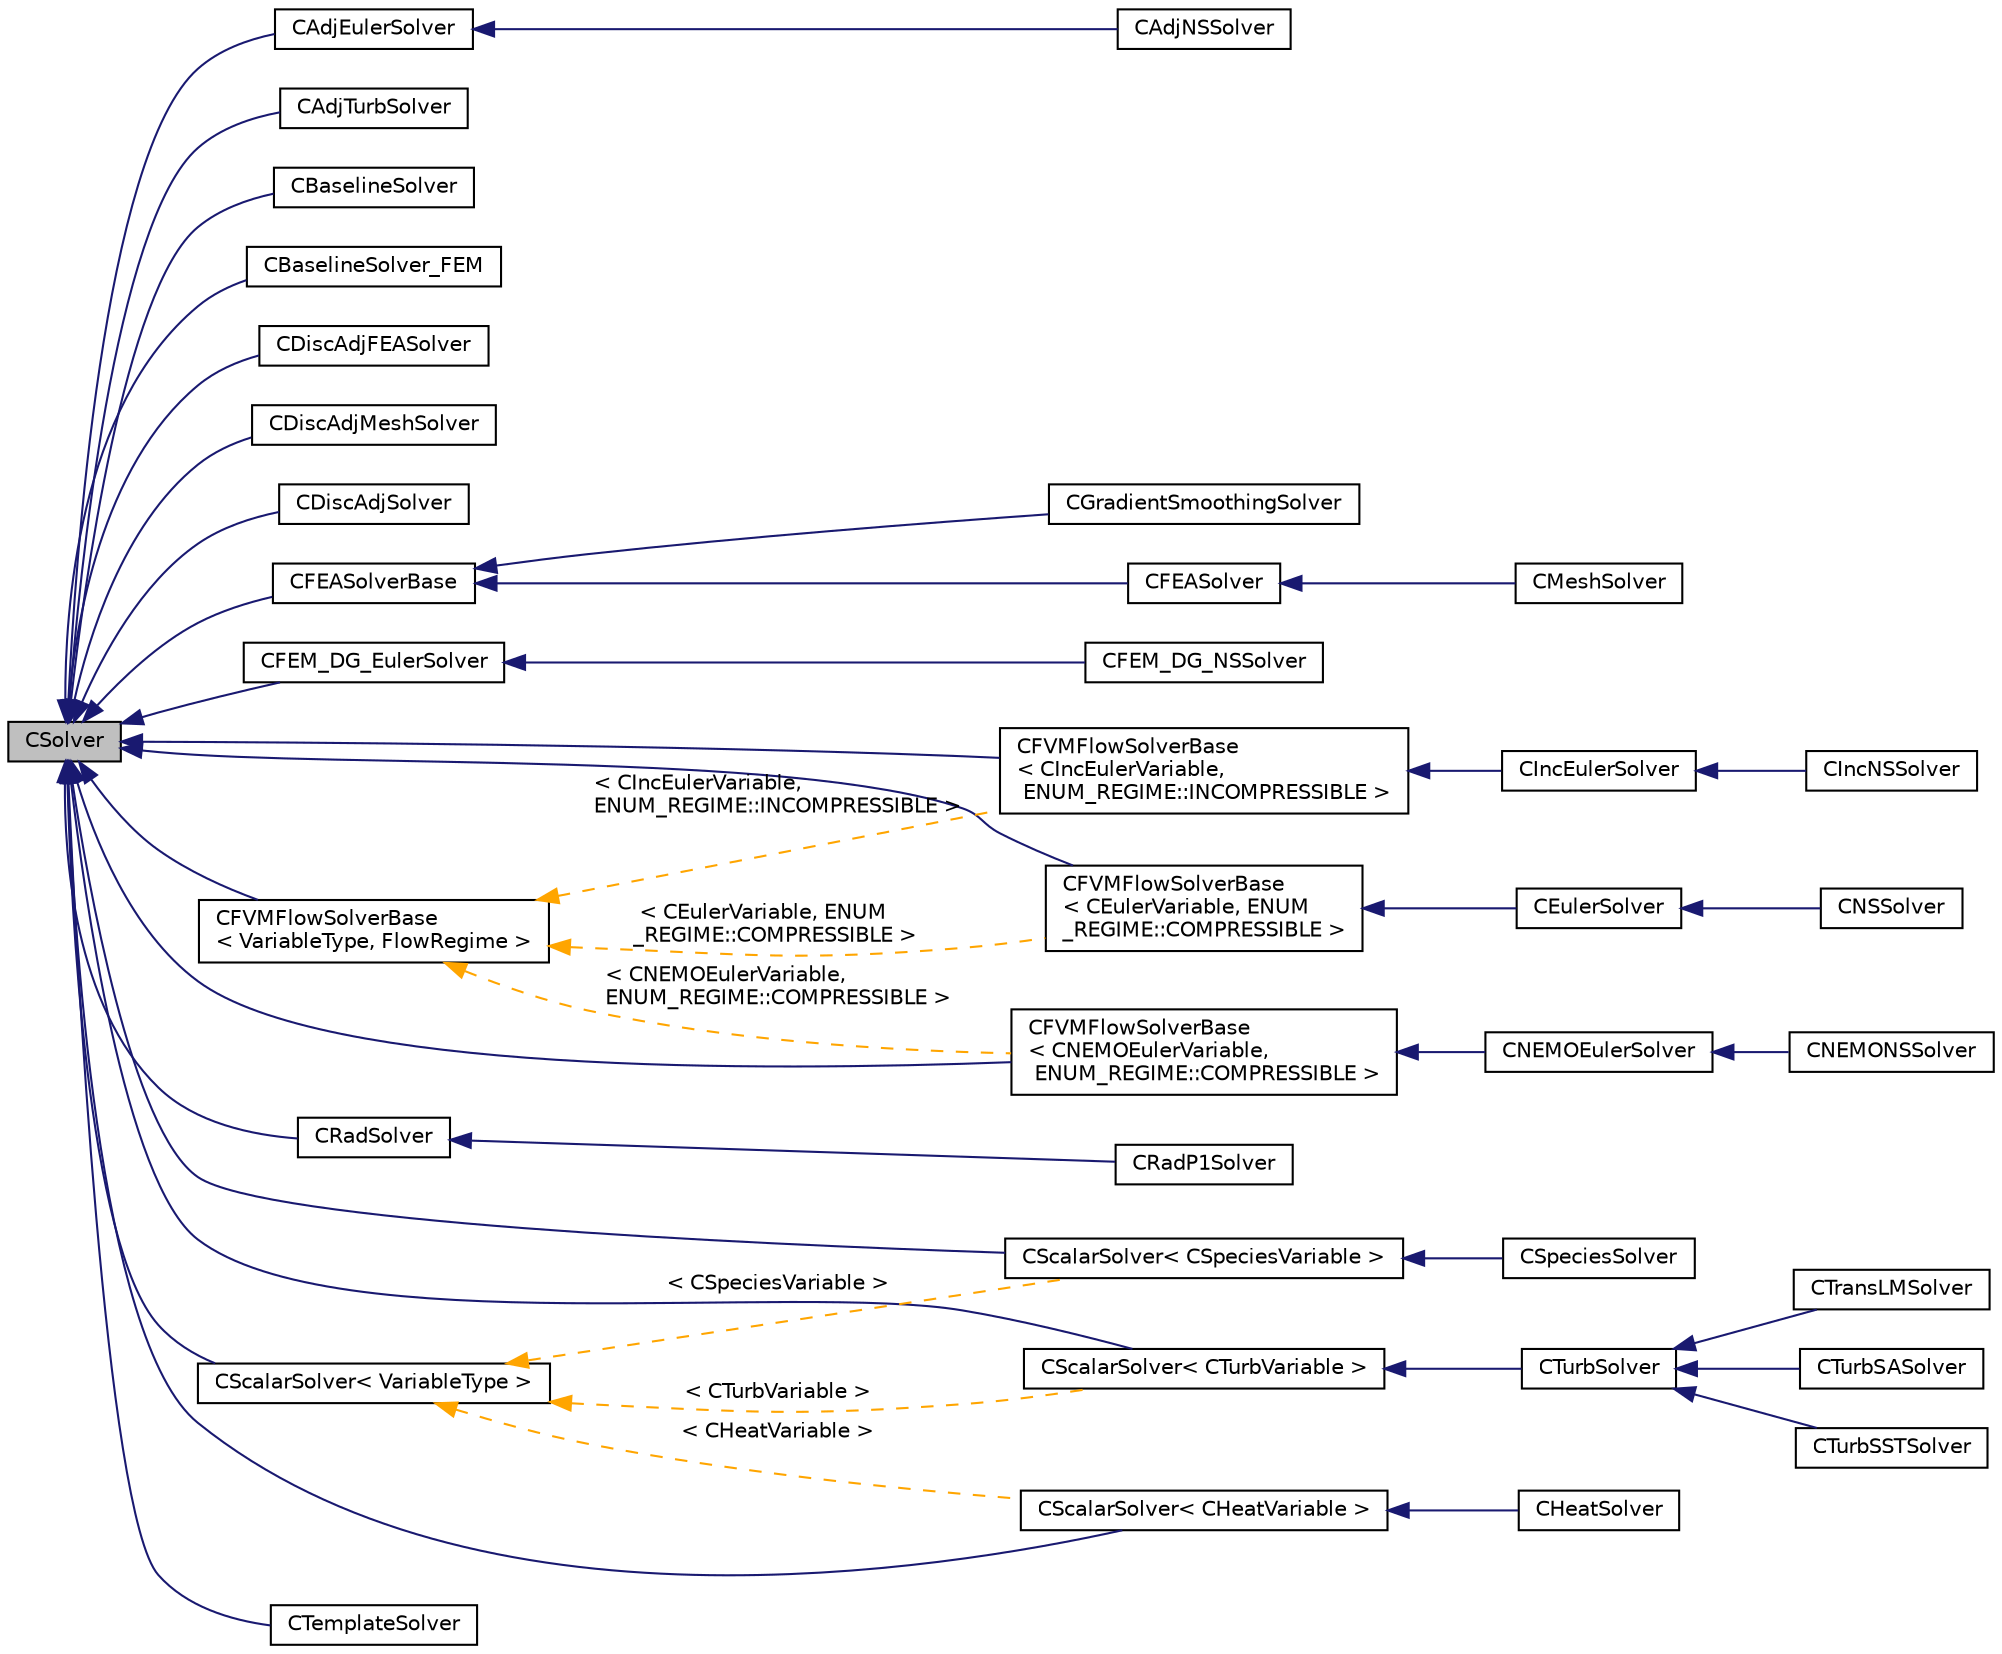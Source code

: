 digraph "CSolver"
{
 // LATEX_PDF_SIZE
  edge [fontname="Helvetica",fontsize="10",labelfontname="Helvetica",labelfontsize="10"];
  node [fontname="Helvetica",fontsize="10",shape=record];
  rankdir="LR";
  Node1 [label="CSolver",height=0.2,width=0.4,color="black", fillcolor="grey75", style="filled", fontcolor="black",tooltip=" "];
  Node1 -> Node2 [dir="back",color="midnightblue",fontsize="10",style="solid",fontname="Helvetica"];
  Node2 [label="CAdjEulerSolver",height=0.2,width=0.4,color="black", fillcolor="white", style="filled",URL="$classCAdjEulerSolver.html",tooltip="Main class for defining the Euler's adjoint flow solver."];
  Node2 -> Node3 [dir="back",color="midnightblue",fontsize="10",style="solid",fontname="Helvetica"];
  Node3 [label="CAdjNSSolver",height=0.2,width=0.4,color="black", fillcolor="white", style="filled",URL="$classCAdjNSSolver.html",tooltip="Main class for defining the Navier-Stokes' adjoint flow solver."];
  Node1 -> Node4 [dir="back",color="midnightblue",fontsize="10",style="solid",fontname="Helvetica"];
  Node4 [label="CAdjTurbSolver",height=0.2,width=0.4,color="black", fillcolor="white", style="filled",URL="$classCAdjTurbSolver.html",tooltip="Main class for defining the adjoint turbulence model solver."];
  Node1 -> Node5 [dir="back",color="midnightblue",fontsize="10",style="solid",fontname="Helvetica"];
  Node5 [label="CBaselineSolver",height=0.2,width=0.4,color="black", fillcolor="white", style="filled",URL="$classCBaselineSolver.html",tooltip="Main class for defining a baseline solution from a restart file (for output)."];
  Node1 -> Node6 [dir="back",color="midnightblue",fontsize="10",style="solid",fontname="Helvetica"];
  Node6 [label="CBaselineSolver_FEM",height=0.2,width=0.4,color="black", fillcolor="white", style="filled",URL="$classCBaselineSolver__FEM.html",tooltip="Main class for defining a baseline solution from a restart file for the DG-FEM solver output."];
  Node1 -> Node7 [dir="back",color="midnightblue",fontsize="10",style="solid",fontname="Helvetica"];
  Node7 [label="CDiscAdjFEASolver",height=0.2,width=0.4,color="black", fillcolor="white", style="filled",URL="$classCDiscAdjFEASolver.html",tooltip="Main class for defining the discrete adjoint solver for FE structural problems."];
  Node1 -> Node8 [dir="back",color="midnightblue",fontsize="10",style="solid",fontname="Helvetica"];
  Node8 [label="CDiscAdjMeshSolver",height=0.2,width=0.4,color="black", fillcolor="white", style="filled",URL="$classCDiscAdjMeshSolver.html",tooltip="Main class for defining the discrete adjoint solver for mesh deformation problems."];
  Node1 -> Node9 [dir="back",color="midnightblue",fontsize="10",style="solid",fontname="Helvetica"];
  Node9 [label="CDiscAdjSolver",height=0.2,width=0.4,color="black", fillcolor="white", style="filled",URL="$classCDiscAdjSolver.html",tooltip="Main class for defining the discrete adjoint solver."];
  Node1 -> Node10 [dir="back",color="midnightblue",fontsize="10",style="solid",fontname="Helvetica"];
  Node10 [label="CFEASolverBase",height=0.2,width=0.4,color="black", fillcolor="white", style="filled",URL="$classCFEASolverBase.html",tooltip="Base class for FEM elasticity solvers."];
  Node10 -> Node11 [dir="back",color="midnightblue",fontsize="10",style="solid",fontname="Helvetica"];
  Node11 [label="CFEASolver",height=0.2,width=0.4,color="black", fillcolor="white", style="filled",URL="$classCFEASolver.html",tooltip="Main class for defining a FEM solver for elastic structural problems."];
  Node11 -> Node12 [dir="back",color="midnightblue",fontsize="10",style="solid",fontname="Helvetica"];
  Node12 [label="CMeshSolver",height=0.2,width=0.4,color="black", fillcolor="white", style="filled",URL="$classCMeshSolver.html",tooltip="Mesh deformation solver (pseudo elasticity)."];
  Node10 -> Node13 [dir="back",color="midnightblue",fontsize="10",style="solid",fontname="Helvetica"];
  Node13 [label="CGradientSmoothingSolver",height=0.2,width=0.4,color="black", fillcolor="white", style="filled",URL="$classCGradientSmoothingSolver.html",tooltip="Main class for defining a Sobolev-based gradient smoothing."];
  Node1 -> Node14 [dir="back",color="midnightblue",fontsize="10",style="solid",fontname="Helvetica"];
  Node14 [label="CFEM_DG_EulerSolver",height=0.2,width=0.4,color="black", fillcolor="white", style="filled",URL="$classCFEM__DG__EulerSolver.html",tooltip="Main class for defining the Euler Discontinuous Galerkin finite element flow solver."];
  Node14 -> Node15 [dir="back",color="midnightblue",fontsize="10",style="solid",fontname="Helvetica"];
  Node15 [label="CFEM_DG_NSSolver",height=0.2,width=0.4,color="black", fillcolor="white", style="filled",URL="$classCFEM__DG__NSSolver.html",tooltip="Main class for defining the Navier-Stokes Discontinuous Galerkin finite element flow solver."];
  Node1 -> Node16 [dir="back",color="midnightblue",fontsize="10",style="solid",fontname="Helvetica"];
  Node16 [label="CFVMFlowSolverBase\l\< VariableType, FlowRegime \>",height=0.2,width=0.4,color="black", fillcolor="white", style="filled",URL="$classCFVMFlowSolverBase.html",tooltip=" "];
  Node16 -> Node17 [dir="back",color="orange",fontsize="10",style="dashed",label=" \< CEulerVariable, ENUM\l_REGIME::COMPRESSIBLE \>" ,fontname="Helvetica"];
  Node17 [label="CFVMFlowSolverBase\l\< CEulerVariable, ENUM\l_REGIME::COMPRESSIBLE \>",height=0.2,width=0.4,color="black", fillcolor="white", style="filled",URL="$classCFVMFlowSolverBase.html",tooltip=" "];
  Node17 -> Node18 [dir="back",color="midnightblue",fontsize="10",style="solid",fontname="Helvetica"];
  Node18 [label="CEulerSolver",height=0.2,width=0.4,color="black", fillcolor="white", style="filled",URL="$classCEulerSolver.html",tooltip="Class for compressible inviscid flow problems, serves as base for Navier-Stokes/RANS."];
  Node18 -> Node19 [dir="back",color="midnightblue",fontsize="10",style="solid",fontname="Helvetica"];
  Node19 [label="CNSSolver",height=0.2,width=0.4,color="black", fillcolor="white", style="filled",URL="$classCNSSolver.html",tooltip="Main class for defining the Navier-Stokes flow solver."];
  Node16 -> Node20 [dir="back",color="orange",fontsize="10",style="dashed",label=" \< CIncEulerVariable,\l ENUM_REGIME::INCOMPRESSIBLE \>" ,fontname="Helvetica"];
  Node20 [label="CFVMFlowSolverBase\l\< CIncEulerVariable,\l ENUM_REGIME::INCOMPRESSIBLE \>",height=0.2,width=0.4,color="black", fillcolor="white", style="filled",URL="$classCFVMFlowSolverBase.html",tooltip=" "];
  Node20 -> Node21 [dir="back",color="midnightblue",fontsize="10",style="solid",fontname="Helvetica"];
  Node21 [label="CIncEulerSolver",height=0.2,width=0.4,color="black", fillcolor="white", style="filled",URL="$classCIncEulerSolver.html",tooltip="Main class for defining the incompressible Euler flow solver."];
  Node21 -> Node22 [dir="back",color="midnightblue",fontsize="10",style="solid",fontname="Helvetica"];
  Node22 [label="CIncNSSolver",height=0.2,width=0.4,color="black", fillcolor="white", style="filled",URL="$classCIncNSSolver.html",tooltip="Main class for defining the incompressible Navier-Stokes flow solver."];
  Node16 -> Node23 [dir="back",color="orange",fontsize="10",style="dashed",label=" \< CNEMOEulerVariable,\l ENUM_REGIME::COMPRESSIBLE \>" ,fontname="Helvetica"];
  Node23 [label="CFVMFlowSolverBase\l\< CNEMOEulerVariable,\l ENUM_REGIME::COMPRESSIBLE \>",height=0.2,width=0.4,color="black", fillcolor="white", style="filled",URL="$classCFVMFlowSolverBase.html",tooltip=" "];
  Node23 -> Node24 [dir="back",color="midnightblue",fontsize="10",style="solid",fontname="Helvetica"];
  Node24 [label="CNEMOEulerSolver",height=0.2,width=0.4,color="black", fillcolor="white", style="filled",URL="$classCNEMOEulerSolver.html",tooltip="Main class for defining the NEMO Euler's flow solver."];
  Node24 -> Node25 [dir="back",color="midnightblue",fontsize="10",style="solid",fontname="Helvetica"];
  Node25 [label="CNEMONSSolver",height=0.2,width=0.4,color="black", fillcolor="white", style="filled",URL="$classCNEMONSSolver.html",tooltip="Main class for defining the NEMO Navier-Stokes flow solver."];
  Node1 -> Node17 [dir="back",color="midnightblue",fontsize="10",style="solid",fontname="Helvetica"];
  Node1 -> Node20 [dir="back",color="midnightblue",fontsize="10",style="solid",fontname="Helvetica"];
  Node1 -> Node23 [dir="back",color="midnightblue",fontsize="10",style="solid",fontname="Helvetica"];
  Node1 -> Node26 [dir="back",color="midnightblue",fontsize="10",style="solid",fontname="Helvetica"];
  Node26 [label="CRadSolver",height=0.2,width=0.4,color="black", fillcolor="white", style="filled",URL="$classCRadSolver.html",tooltip=" "];
  Node26 -> Node27 [dir="back",color="midnightblue",fontsize="10",style="solid",fontname="Helvetica"];
  Node27 [label="CRadP1Solver",height=0.2,width=0.4,color="black", fillcolor="white", style="filled",URL="$classCRadP1Solver.html",tooltip=" "];
  Node1 -> Node28 [dir="back",color="midnightblue",fontsize="10",style="solid",fontname="Helvetica"];
  Node28 [label="CScalarSolver\< VariableType \>",height=0.2,width=0.4,color="black", fillcolor="white", style="filled",URL="$classCScalarSolver.html",tooltip="Main class for defining a scalar solver."];
  Node28 -> Node29 [dir="back",color="orange",fontsize="10",style="dashed",label=" \< CTurbVariable \>" ,fontname="Helvetica"];
  Node29 [label="CScalarSolver\< CTurbVariable \>",height=0.2,width=0.4,color="black", fillcolor="white", style="filled",URL="$classCScalarSolver.html",tooltip=" "];
  Node29 -> Node30 [dir="back",color="midnightblue",fontsize="10",style="solid",fontname="Helvetica"];
  Node30 [label="CTurbSolver",height=0.2,width=0.4,color="black", fillcolor="white", style="filled",URL="$classCTurbSolver.html",tooltip="Main class for defining the turbulence model solver."];
  Node30 -> Node31 [dir="back",color="midnightblue",fontsize="10",style="solid",fontname="Helvetica"];
  Node31 [label="CTransLMSolver",height=0.2,width=0.4,color="black", fillcolor="white", style="filled",URL="$classCTransLMSolver.html",tooltip="Main class for defining the transition model solver."];
  Node30 -> Node32 [dir="back",color="midnightblue",fontsize="10",style="solid",fontname="Helvetica"];
  Node32 [label="CTurbSASolver",height=0.2,width=0.4,color="black", fillcolor="white", style="filled",URL="$classCTurbSASolver.html",tooltip="Main class for defining the turbulence model solver."];
  Node30 -> Node33 [dir="back",color="midnightblue",fontsize="10",style="solid",fontname="Helvetica"];
  Node33 [label="CTurbSSTSolver",height=0.2,width=0.4,color="black", fillcolor="white", style="filled",URL="$classCTurbSSTSolver.html",tooltip="Main class for defining the turbulence model solver."];
  Node28 -> Node34 [dir="back",color="orange",fontsize="10",style="dashed",label=" \< CSpeciesVariable \>" ,fontname="Helvetica"];
  Node34 [label="CScalarSolver\< CSpeciesVariable \>",height=0.2,width=0.4,color="black", fillcolor="white", style="filled",URL="$classCScalarSolver.html",tooltip=" "];
  Node34 -> Node35 [dir="back",color="midnightblue",fontsize="10",style="solid",fontname="Helvetica"];
  Node35 [label="CSpeciesSolver",height=0.2,width=0.4,color="black", fillcolor="white", style="filled",URL="$classCSpeciesSolver.html",tooltip="Main class for defining the species transport solver."];
  Node28 -> Node36 [dir="back",color="orange",fontsize="10",style="dashed",label=" \< CHeatVariable \>" ,fontname="Helvetica"];
  Node36 [label="CScalarSolver\< CHeatVariable \>",height=0.2,width=0.4,color="black", fillcolor="white", style="filled",URL="$classCScalarSolver.html",tooltip=" "];
  Node36 -> Node37 [dir="back",color="midnightblue",fontsize="10",style="solid",fontname="Helvetica"];
  Node37 [label="CHeatSolver",height=0.2,width=0.4,color="black", fillcolor="white", style="filled",URL="$classCHeatSolver.html",tooltip="Main class for defining the finite-volume heat solver."];
  Node1 -> Node36 [dir="back",color="midnightblue",fontsize="10",style="solid",fontname="Helvetica"];
  Node1 -> Node34 [dir="back",color="midnightblue",fontsize="10",style="solid",fontname="Helvetica"];
  Node1 -> Node29 [dir="back",color="midnightblue",fontsize="10",style="solid",fontname="Helvetica"];
  Node1 -> Node38 [dir="back",color="midnightblue",fontsize="10",style="solid",fontname="Helvetica"];
  Node38 [label="CTemplateSolver",height=0.2,width=0.4,color="black", fillcolor="white", style="filled",URL="$classCTemplateSolver.html",tooltip="Main class for defining the template model solver."];
}
